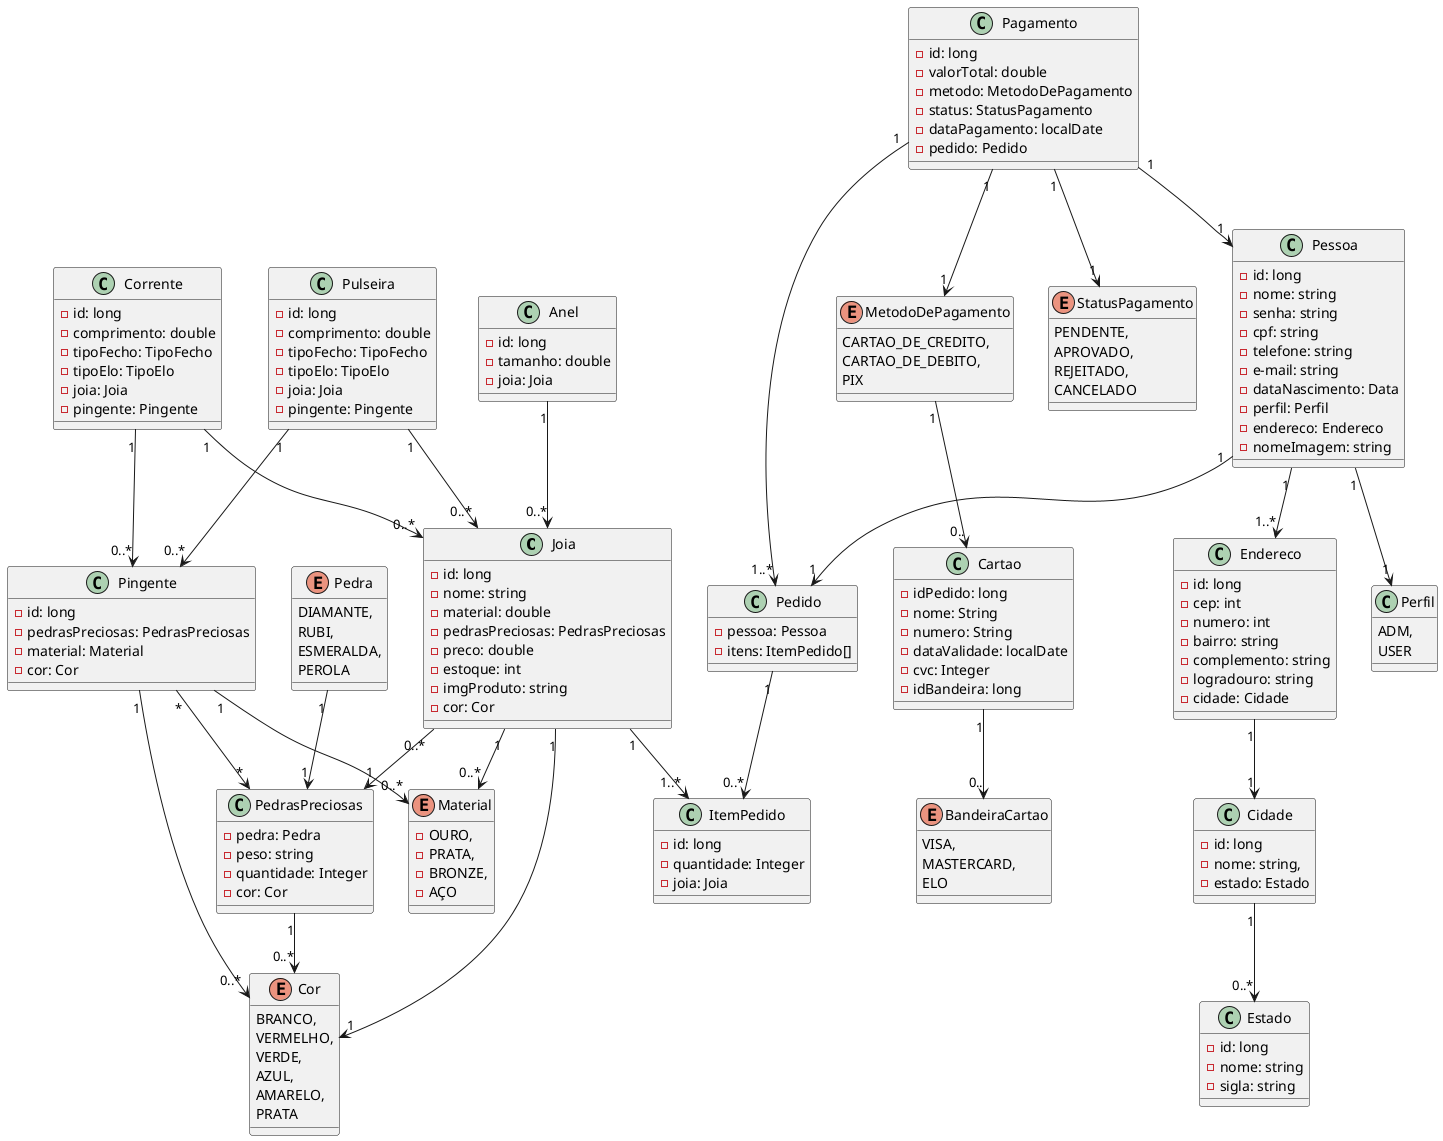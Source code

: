 @startuml diagrama

class Joia {
    - id: long
    - nome: string
    - material: double
    - pedrasPreciosas: PedrasPreciosas
    - preco: double
    - estoque: int
    - imgProduto: string
    - cor: Cor
}

class Pulseira {
      - id: long
      - comprimento: double
      - tipoFecho: TipoFecho
      - tipoElo: TipoElo
      - joia: Joia
      - pingente: Pingente
}

class Corrente {
      - id: long
      - comprimento: double
      - tipoFecho: TipoFecho
      - tipoElo: TipoElo
      - joia: Joia
      - pingente: Pingente
}

class Anel {
      - id: long
      - tamanho: double
      - joia: Joia
}

class Pingente {
      - id: long
      - pedrasPreciosas: PedrasPreciosas
      - material: Material
      - cor: Cor
}


enum Material{
    - OURO,
    - PRATA,
    - BRONZE,
    - AÇO
}

class PedrasPreciosas{
    - pedra: Pedra
    - peso: string
    - quantidade: Integer
    - cor: Cor
}

enum Pedra{
    DIAMANTE,
    RUBI,
    ESMERALDA,
    PEROLA

}


class ItemPedido{
    - id: long
    - quantidade: Integer
    - joia: Joia
}

class Pedido {
    - pessoa: Pessoa
    - itens: ItemPedido[]
}

enum Cor{
    BRANCO,
    VERMELHO,
    VERDE,
    AZUL,
    AMARELO,
    PRATA

}

class Pagamento {
    - id: long
    - valorTotal: double
    - metodo: MetodoDePagamento
    - status: StatusPagamento
    - dataPagamento: localDate
    - pedido: Pedido
}

enum MetodoDePagamento {
    CARTAO_DE_CREDITO,
    CARTAO_DE_DEBITO,
    PIX
}

enum StatusPagamento {
    PENDENTE,
    APROVADO,
    REJEITADO,
    CANCELADO
}

class Cartao {
    - idPedido: long
    - nome: String
    - numero: String
    - dataValidade: localDate
    - cvc: Integer
    - idBandeira: long
}

enum BandeiraCartao{
    VISA,
    MASTERCARD,
    ELO
}

class Perfil {
    ADM,
    USER
}

class Pessoa {
    - id: long
    - nome: string
    - senha: string
    - cpf: string
    - telefone: string
    - e-mail: string
    - dataNascimento: Data
    - perfil: Perfil
    - endereco: Endereco
    - nomeImagem: string
}

class Endereco {
    - id: long
    - cep: int
    - numero: int
    - bairro: string
    - complemento: string
    - logradouro: string
    - cidade: Cidade
}

class Cidade {
    - id: long
    - nome: string,
    - estado: Estado
}

class Estado {
    - id: long
    - nome: string
    - sigla: string
}

Pingente "1" --> "0..*" Cor

Pingente "1" --> "0..*" Material

Pingente "*" --> "*" PedrasPreciosas

Pulseira "1" --> "0..*" Pingente

Corrente "1" --> "0..*" Pingente

Corrente "1" --> "0..*" Joia

Anel "1" --> "0..*" Joia

Pulseira "1" --> "0..*" Joia

Joia "1" --> "1..*" ItemPedido

Joia "1" --> "1" Cor

Joia "1" --> "0..*" Material

Joia "0..*" --> "1" PedrasPreciosas

Pedra "1" --> "1" PedrasPreciosas

PedrasPreciosas "1" --> "0..*" Cor

Pedido "1" --> "0..*" ItemPedido

Pessoa "1" --> "1" Perfil

Pessoa "1" --> "1" Pedido

Pessoa "1" --> "1..*" Endereco

Endereco "1" --> "1" Cidade

Cidade "1" --> "0..*" Estado

Pagamento "1" --> "1..*" Pedido

Pagamento "1" --> "1" Pessoa

Pagamento "1" --> "1" MetodoDePagamento

MetodoDePagamento "1" --> "0.." Cartao

Cartao "1" --> "0.." BandeiraCartao

Pagamento "1" --> "1" StatusPagamento

@enduml